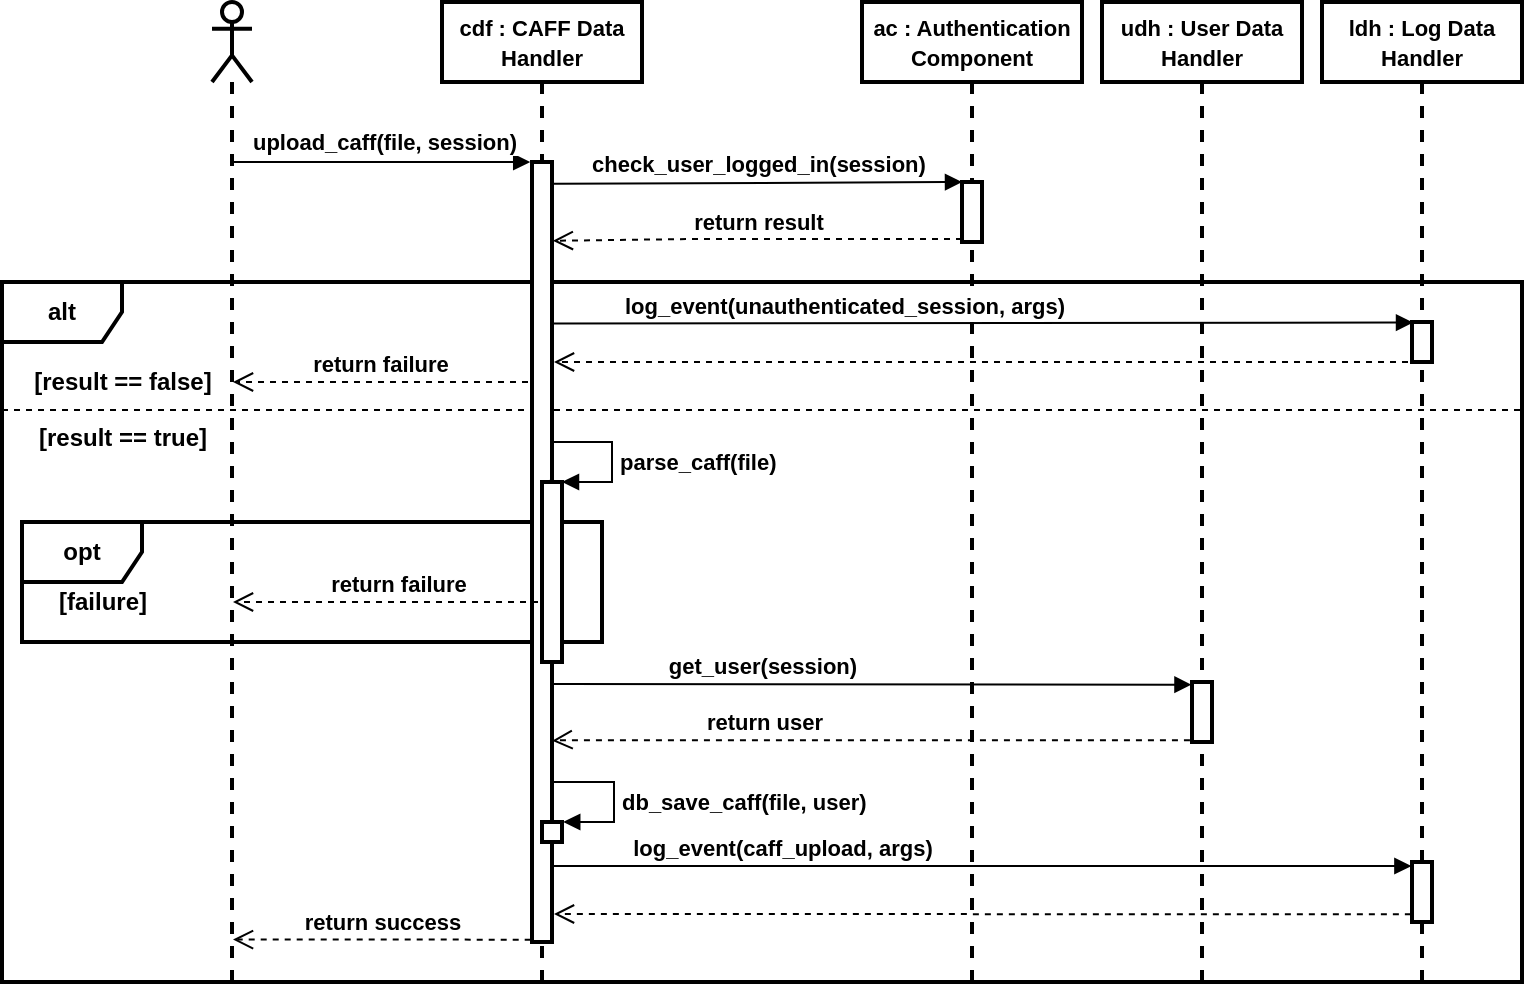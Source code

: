 <mxfile version="15.5.2" type="device"><diagram id="mcXs02fD2LmtzvKjCOGU" name="Page-1"><mxGraphModel dx="1221" dy="644" grid="1" gridSize="10" guides="1" tooltips="1" connect="1" arrows="1" fold="1" page="1" pageScale="1" pageWidth="827" pageHeight="1169" math="0" shadow="0"><root><mxCell id="0"/><mxCell id="1" parent="0"/><mxCell id="CLDmdXJ_6_Zmz8LwmFUt-13" value="&lt;b&gt;alt&lt;/b&gt;" style="shape=umlFrame;whiteSpace=wrap;html=1;strokeWidth=2;" parent="1" vertex="1"><mxGeometry x="40" y="180" width="760" height="350" as="geometry"/></mxCell><mxCell id="CLDmdXJ_6_Zmz8LwmFUt-14" value="" style="line;strokeWidth=1;fillColor=none;align=left;verticalAlign=middle;spacingTop=-1;spacingLeft=3;spacingRight=3;rotatable=0;labelPosition=right;points=[];portConstraint=eastwest;dashed=1;" parent="1" vertex="1"><mxGeometry x="40" y="240" width="760" height="8" as="geometry"/></mxCell><mxCell id="CLDmdXJ_6_Zmz8LwmFUt-24" value="&lt;b&gt;opt&lt;/b&gt;" style="shape=umlFrame;whiteSpace=wrap;html=1;strokeWidth=2;" parent="1" vertex="1"><mxGeometry x="50" y="300" width="290" height="60" as="geometry"/></mxCell><mxCell id="CLDmdXJ_6_Zmz8LwmFUt-6" style="edgeStyle=orthogonalEdgeStyle;rounded=0;orthogonalLoop=1;jettySize=auto;html=1;endArrow=block;endFill=1;entryX=-0.089;entryY=0;entryDx=0;entryDy=0;entryPerimeter=0;strokeWidth=1;" parent="1" source="CLDmdXJ_6_Zmz8LwmFUt-3" target="CLDmdXJ_6_Zmz8LwmFUt-8" edge="1"><mxGeometry relative="1" as="geometry"><Array as="points"><mxPoint x="200" y="120"/><mxPoint x="200" y="120"/></Array></mxGeometry></mxCell><mxCell id="CLDmdXJ_6_Zmz8LwmFUt-7" value="&lt;div&gt;&lt;b&gt;upload_caff(file, session)&lt;/b&gt;&lt;/div&gt;" style="edgeLabel;html=1;align=center;verticalAlign=middle;resizable=0;points=[];" parent="CLDmdXJ_6_Zmz8LwmFUt-6" vertex="1" connectable="0"><mxGeometry x="0.227" y="-1" relative="1" as="geometry"><mxPoint x="-16" y="-11" as="offset"/></mxGeometry></mxCell><mxCell id="CLDmdXJ_6_Zmz8LwmFUt-3" value="" style="shape=umlLifeline;participant=umlActor;perimeter=lifelinePerimeter;whiteSpace=wrap;html=1;container=1;collapsible=0;recursiveResize=0;verticalAlign=top;spacingTop=36;outlineConnect=0;strokeWidth=2;" parent="1" vertex="1"><mxGeometry x="145" y="40" width="20" height="490" as="geometry"/></mxCell><mxCell id="CLDmdXJ_6_Zmz8LwmFUt-4" value="&lt;font style=&quot;font-size: 11px&quot;&gt;&lt;b&gt;cdf : CAFF Data Handler&lt;br&gt;&lt;/b&gt;&lt;/font&gt;" style="shape=umlLifeline;perimeter=lifelinePerimeter;whiteSpace=wrap;html=1;container=1;collapsible=0;recursiveResize=0;outlineConnect=0;strokeWidth=2;" parent="1" vertex="1"><mxGeometry x="260" y="40" width="100" height="490" as="geometry"/></mxCell><mxCell id="CLDmdXJ_6_Zmz8LwmFUt-8" value="" style="html=1;points=[];perimeter=orthogonalPerimeter;strokeWidth=2;" parent="CLDmdXJ_6_Zmz8LwmFUt-4" vertex="1"><mxGeometry x="45" y="80" width="10" height="390" as="geometry"/></mxCell><mxCell id="CLDmdXJ_6_Zmz8LwmFUt-21" value="" style="html=1;points=[];perimeter=orthogonalPerimeter;strokeWidth=2;" parent="CLDmdXJ_6_Zmz8LwmFUt-4" vertex="1"><mxGeometry x="50" y="240" width="10" height="90" as="geometry"/></mxCell><mxCell id="CLDmdXJ_6_Zmz8LwmFUt-22" value="&lt;b&gt;parse_caff(file)&lt;/b&gt;" style="edgeStyle=orthogonalEdgeStyle;html=1;align=left;spacingLeft=2;endArrow=block;rounded=0;entryX=1;entryY=0;exitX=0.392;exitY=-0.009;exitDx=0;exitDy=0;exitPerimeter=0;strokeWidth=1;" parent="CLDmdXJ_6_Zmz8LwmFUt-4" source="CLDmdXJ_6_Zmz8LwmFUt-21" target="CLDmdXJ_6_Zmz8LwmFUt-21" edge="1"><mxGeometry x="0.265" relative="1" as="geometry"><mxPoint x="55" y="250" as="sourcePoint"/><Array as="points"><mxPoint x="55" y="240"/><mxPoint x="55" y="220"/><mxPoint x="85" y="220"/><mxPoint x="85" y="240"/></Array><mxPoint as="offset"/></mxGeometry></mxCell><mxCell id="Tx0G8kEiYduh3aa6r5Im-1" value="&lt;b&gt;db_save_caff(file, user)&lt;/b&gt;" style="edgeStyle=orthogonalEdgeStyle;html=1;align=left;spacingLeft=2;endArrow=block;rounded=0;entryX=1.062;entryY=0.002;entryDx=0;entryDy=0;entryPerimeter=0;strokeWidth=1;" parent="CLDmdXJ_6_Zmz8LwmFUt-4" edge="1"><mxGeometry x="0.266" relative="1" as="geometry"><mxPoint x="55" y="409.98" as="sourcePoint"/><Array as="points"><mxPoint x="55" y="390"/><mxPoint x="86" y="390"/><mxPoint x="86" y="410"/></Array><mxPoint as="offset"/><mxPoint x="60.62" y="410" as="targetPoint"/></mxGeometry></mxCell><mxCell id="Tx0G8kEiYduh3aa6r5Im-2" value="" style="html=1;points=[];perimeter=orthogonalPerimeter;strokeWidth=2;" parent="CLDmdXJ_6_Zmz8LwmFUt-4" vertex="1"><mxGeometry x="50" y="410" width="10" height="10" as="geometry"/></mxCell><mxCell id="CLDmdXJ_6_Zmz8LwmFUt-5" value="&lt;font style=&quot;font-size: 11px&quot;&gt;&lt;b&gt;ac : Authentication Component&lt;br&gt;&lt;/b&gt;&lt;/font&gt;" style="shape=umlLifeline;perimeter=lifelinePerimeter;whiteSpace=wrap;html=1;container=1;collapsible=0;recursiveResize=0;outlineConnect=0;strokeWidth=2;" parent="1" vertex="1"><mxGeometry x="470" y="40" width="110" height="490" as="geometry"/></mxCell><mxCell id="CLDmdXJ_6_Zmz8LwmFUt-10" value="" style="html=1;points=[];perimeter=orthogonalPerimeter;strokeWidth=2;" parent="CLDmdXJ_6_Zmz8LwmFUt-5" vertex="1"><mxGeometry x="50" y="90" width="10" height="30" as="geometry"/></mxCell><mxCell id="CLDmdXJ_6_Zmz8LwmFUt-11" value="&lt;b&gt;check_user_logged_in(session)&lt;/b&gt;" style="html=1;verticalAlign=bottom;endArrow=block;entryX=0;entryY=0;rounded=0;edgeStyle=orthogonalEdgeStyle;exitX=1.028;exitY=0.028;exitDx=0;exitDy=0;exitPerimeter=0;strokeWidth=1;" parent="1" source="CLDmdXJ_6_Zmz8LwmFUt-8" target="CLDmdXJ_6_Zmz8LwmFUt-10" edge="1"><mxGeometry relative="1" as="geometry"><mxPoint x="317" y="130" as="sourcePoint"/><Array as="points"><mxPoint x="317" y="130"/></Array></mxGeometry></mxCell><mxCell id="CLDmdXJ_6_Zmz8LwmFUt-12" value="&lt;b&gt;return result&lt;br&gt;&lt;/b&gt;" style="html=1;verticalAlign=bottom;endArrow=open;dashed=1;endSize=8;exitX=0;exitY=0.95;rounded=0;edgeStyle=orthogonalEdgeStyle;entryX=1.043;entryY=0.101;entryDx=0;entryDy=0;entryPerimeter=0;strokeWidth=1;" parent="1" source="CLDmdXJ_6_Zmz8LwmFUt-10" target="CLDmdXJ_6_Zmz8LwmFUt-8" edge="1"><mxGeometry relative="1" as="geometry"><mxPoint x="320" y="159" as="targetPoint"/><Array as="points"><mxPoint x="385" y="159"/><mxPoint x="315" y="159"/></Array></mxGeometry></mxCell><mxCell id="CLDmdXJ_6_Zmz8LwmFUt-15" value="&lt;b&gt;[result == false]&lt;br&gt;&lt;/b&gt;" style="text;html=1;align=center;verticalAlign=middle;resizable=0;points=[];autosize=1;strokeColor=none;fillColor=none;" parent="1" vertex="1"><mxGeometry x="50" y="220" width="100" height="20" as="geometry"/></mxCell><mxCell id="CLDmdXJ_6_Zmz8LwmFUt-17" value="&lt;b&gt;return failure&lt;br&gt;&lt;/b&gt;" style="html=1;verticalAlign=bottom;endArrow=open;dashed=1;endSize=8;rounded=0;edgeStyle=orthogonalEdgeStyle;strokeWidth=1;" parent="1" target="CLDmdXJ_6_Zmz8LwmFUt-3" edge="1"><mxGeometry relative="1" as="geometry"><mxPoint x="303" y="230" as="sourcePoint"/><mxPoint x="170" y="220" as="targetPoint"/><Array as="points"><mxPoint x="303" y="230"/></Array></mxGeometry></mxCell><mxCell id="CLDmdXJ_6_Zmz8LwmFUt-18" value="&lt;b&gt;[result == true]&lt;br&gt;&lt;/b&gt;" style="text;html=1;align=center;verticalAlign=middle;resizable=0;points=[];autosize=1;strokeColor=none;fillColor=none;" parent="1" vertex="1"><mxGeometry x="50" y="248" width="100" height="20" as="geometry"/></mxCell><mxCell id="CLDmdXJ_6_Zmz8LwmFUt-25" value="&lt;b&gt;[failure]&lt;/b&gt;" style="text;html=1;align=center;verticalAlign=middle;resizable=0;points=[];autosize=1;strokeColor=none;fillColor=none;" parent="1" vertex="1"><mxGeometry x="60" y="330" width="60" height="20" as="geometry"/></mxCell><mxCell id="CLDmdXJ_6_Zmz8LwmFUt-26" value="&lt;b&gt;return failure&lt;br&gt;&lt;/b&gt;" style="html=1;verticalAlign=bottom;endArrow=open;dashed=1;endSize=8;rounded=0;edgeStyle=orthogonalEdgeStyle;strokeWidth=1;" parent="1" target="CLDmdXJ_6_Zmz8LwmFUt-3" edge="1"><mxGeometry relative="1" as="geometry"><mxPoint x="310" y="350" as="sourcePoint"/><mxPoint x="230" y="330" as="targetPoint"/><Array as="points"><mxPoint x="310" y="340"/></Array></mxGeometry></mxCell><mxCell id="CLDmdXJ_6_Zmz8LwmFUt-32" value="&lt;font style=&quot;font-size: 11px&quot;&gt;&lt;b&gt;ldh : Log Data Handler&lt;br&gt;&lt;/b&gt;&lt;/font&gt;" style="shape=umlLifeline;perimeter=lifelinePerimeter;whiteSpace=wrap;html=1;container=1;collapsible=0;recursiveResize=0;outlineConnect=0;strokeWidth=2;" parent="1" vertex="1"><mxGeometry x="700" y="40" width="100" height="490" as="geometry"/></mxCell><mxCell id="CLDmdXJ_6_Zmz8LwmFUt-33" value="" style="html=1;points=[];perimeter=orthogonalPerimeter;strokeWidth=2;" parent="CLDmdXJ_6_Zmz8LwmFUt-32" vertex="1"><mxGeometry x="45" y="430" width="10" height="30" as="geometry"/></mxCell><mxCell id="iBDHRlL-uw5EoJBVAAfx-2" value="" style="html=1;points=[];perimeter=orthogonalPerimeter;fontSize=11;strokeWidth=2;" parent="CLDmdXJ_6_Zmz8LwmFUt-32" vertex="1"><mxGeometry x="45" y="160" width="10" height="20" as="geometry"/></mxCell><mxCell id="CLDmdXJ_6_Zmz8LwmFUt-34" value="&lt;b&gt;log_event(caff_upload, args)&lt;/b&gt;" style="html=1;verticalAlign=bottom;endArrow=block;rounded=0;edgeStyle=orthogonalEdgeStyle;entryX=-0.031;entryY=0.057;entryDx=0;entryDy=0;entryPerimeter=0;strokeWidth=1;" parent="1" target="CLDmdXJ_6_Zmz8LwmFUt-33" edge="1"><mxGeometry x="-0.465" width="80" relative="1" as="geometry"><mxPoint x="315" y="472" as="sourcePoint"/><mxPoint x="400" y="440" as="targetPoint"/><Array as="points"><mxPoint x="315" y="472"/><mxPoint x="745" y="472"/></Array><mxPoint as="offset"/></mxGeometry></mxCell><mxCell id="CLDmdXJ_6_Zmz8LwmFUt-35" value="" style="html=1;verticalAlign=bottom;endArrow=open;dashed=1;endSize=8;rounded=0;edgeStyle=orthogonalEdgeStyle;exitX=-0.057;exitY=0.871;exitDx=0;exitDy=0;exitPerimeter=0;strokeWidth=1;" parent="1" source="CLDmdXJ_6_Zmz8LwmFUt-33" edge="1"><mxGeometry relative="1" as="geometry"><mxPoint x="660" y="460" as="sourcePoint"/><mxPoint x="316" y="496" as="targetPoint"/><Array as="points"><mxPoint x="316" y="496"/></Array></mxGeometry></mxCell><mxCell id="CLDmdXJ_6_Zmz8LwmFUt-36" value="&lt;b&gt;return success&lt;br&gt;&lt;/b&gt;" style="html=1;verticalAlign=bottom;endArrow=open;dashed=1;endSize=8;rounded=0;edgeStyle=orthogonalEdgeStyle;exitX=-0.065;exitY=0.997;exitDx=0;exitDy=0;exitPerimeter=0;strokeWidth=1;" parent="1" source="CLDmdXJ_6_Zmz8LwmFUt-8" target="CLDmdXJ_6_Zmz8LwmFUt-3" edge="1"><mxGeometry relative="1" as="geometry"><mxPoint x="300" y="470" as="sourcePoint"/><mxPoint x="220" y="470" as="targetPoint"/><Array as="points"><mxPoint x="250" y="509"/><mxPoint x="250" y="509"/></Array></mxGeometry></mxCell><mxCell id="iBDHRlL-uw5EoJBVAAfx-1" value="&lt;b&gt;log_event(unauthenticated_session, args)&lt;/b&gt;" style="html=1;verticalAlign=bottom;endArrow=block;rounded=0;fontSize=11;strokeWidth=1;entryX=0.051;entryY=0.014;entryDx=0;entryDy=0;entryPerimeter=0;exitX=0.977;exitY=0.207;exitDx=0;exitDy=0;exitPerimeter=0;edgeStyle=orthogonalEdgeStyle;" parent="1" source="CLDmdXJ_6_Zmz8LwmFUt-8" target="iBDHRlL-uw5EoJBVAAfx-2" edge="1"><mxGeometry x="-0.326" width="80" relative="1" as="geometry"><mxPoint x="320" y="210" as="sourcePoint"/><mxPoint x="400" y="210" as="targetPoint"/><Array as="points"><mxPoint x="316" y="201"/></Array><mxPoint x="1" as="offset"/></mxGeometry></mxCell><mxCell id="iBDHRlL-uw5EoJBVAAfx-3" value="" style="html=1;verticalAlign=bottom;endArrow=open;dashed=1;endSize=8;rounded=0;edgeStyle=orthogonalEdgeStyle;strokeWidth=1;" parent="1" edge="1" source="CLDmdXJ_6_Zmz8LwmFUt-32"><mxGeometry relative="1" as="geometry"><mxPoint x="648.43" y="220.13" as="sourcePoint"/><mxPoint x="316" y="220" as="targetPoint"/><Array as="points"><mxPoint x="640" y="220"/><mxPoint x="640" y="220"/></Array></mxGeometry></mxCell><mxCell id="KwlGt2Fk0pjzPYfseLs4-1" value="&lt;font style=&quot;font-size: 11px&quot;&gt;&lt;b&gt;udh : User Data Handler&lt;br&gt;&lt;/b&gt;&lt;/font&gt;" style="shape=umlLifeline;perimeter=lifelinePerimeter;whiteSpace=wrap;html=1;container=1;collapsible=0;recursiveResize=0;outlineConnect=0;strokeWidth=2;" vertex="1" parent="1"><mxGeometry x="590" y="40" width="100" height="490" as="geometry"/></mxCell><mxCell id="KwlGt2Fk0pjzPYfseLs4-4" value="" style="html=1;points=[];perimeter=orthogonalPerimeter;strokeWidth=2;" vertex="1" parent="KwlGt2Fk0pjzPYfseLs4-1"><mxGeometry x="45" y="340" width="10" height="30" as="geometry"/></mxCell><mxCell id="KwlGt2Fk0pjzPYfseLs4-5" value="&lt;b&gt;get_user(session)&lt;/b&gt;" style="html=1;verticalAlign=bottom;endArrow=block;rounded=0;edgeStyle=orthogonalEdgeStyle;exitX=1.005;exitY=0.707;exitDx=0;exitDy=0;exitPerimeter=0;strokeWidth=1;entryX=-0.027;entryY=0.045;entryDx=0;entryDy=0;entryPerimeter=0;" edge="1" parent="1" source="CLDmdXJ_6_Zmz8LwmFUt-8" target="KwlGt2Fk0pjzPYfseLs4-4"><mxGeometry x="-0.284" width="80" relative="1" as="geometry"><mxPoint x="320.02" y="380.0" as="sourcePoint"/><mxPoint x="630" y="395" as="targetPoint"/><Array as="points"><mxPoint x="315" y="381"/><mxPoint x="320" y="381"/></Array><mxPoint as="offset"/></mxGeometry></mxCell><mxCell id="KwlGt2Fk0pjzPYfseLs4-6" value="" style="html=1;verticalAlign=bottom;endArrow=open;dashed=1;endSize=8;rounded=0;edgeStyle=orthogonalEdgeStyle;exitX=-0.103;exitY=0.97;exitDx=0;exitDy=0;exitPerimeter=0;strokeWidth=1;entryX=1.01;entryY=0.742;entryDx=0;entryDy=0;entryPerimeter=0;" edge="1" parent="1" source="KwlGt2Fk0pjzPYfseLs4-4" target="CLDmdXJ_6_Zmz8LwmFUt-8"><mxGeometry relative="1" as="geometry"><mxPoint x="733.43" y="408.95" as="sourcePoint"/><mxPoint x="305" y="408.82" as="targetPoint"/><Array as="points"><mxPoint x="320" y="409"/></Array></mxGeometry></mxCell><mxCell id="KwlGt2Fk0pjzPYfseLs4-7" value="&lt;b&gt;return user&lt;br&gt;&lt;/b&gt;" style="edgeLabel;html=1;align=center;verticalAlign=middle;resizable=0;points=[];fontSize=11;" vertex="1" connectable="0" parent="KwlGt2Fk0pjzPYfseLs4-6"><mxGeometry x="0.131" relative="1" as="geometry"><mxPoint x="-33" y="-9" as="offset"/></mxGeometry></mxCell></root></mxGraphModel></diagram></mxfile>